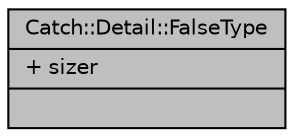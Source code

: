 digraph "Catch::Detail::FalseType"
{
  edge [fontname="Helvetica",fontsize="10",labelfontname="Helvetica",labelfontsize="10"];
  node [fontname="Helvetica",fontsize="10",shape=record];
  Node1 [label="{Catch::Detail::FalseType\n|+ sizer\l|}",height=0.2,width=0.4,color="black", fillcolor="grey75", style="filled", fontcolor="black"];
}
